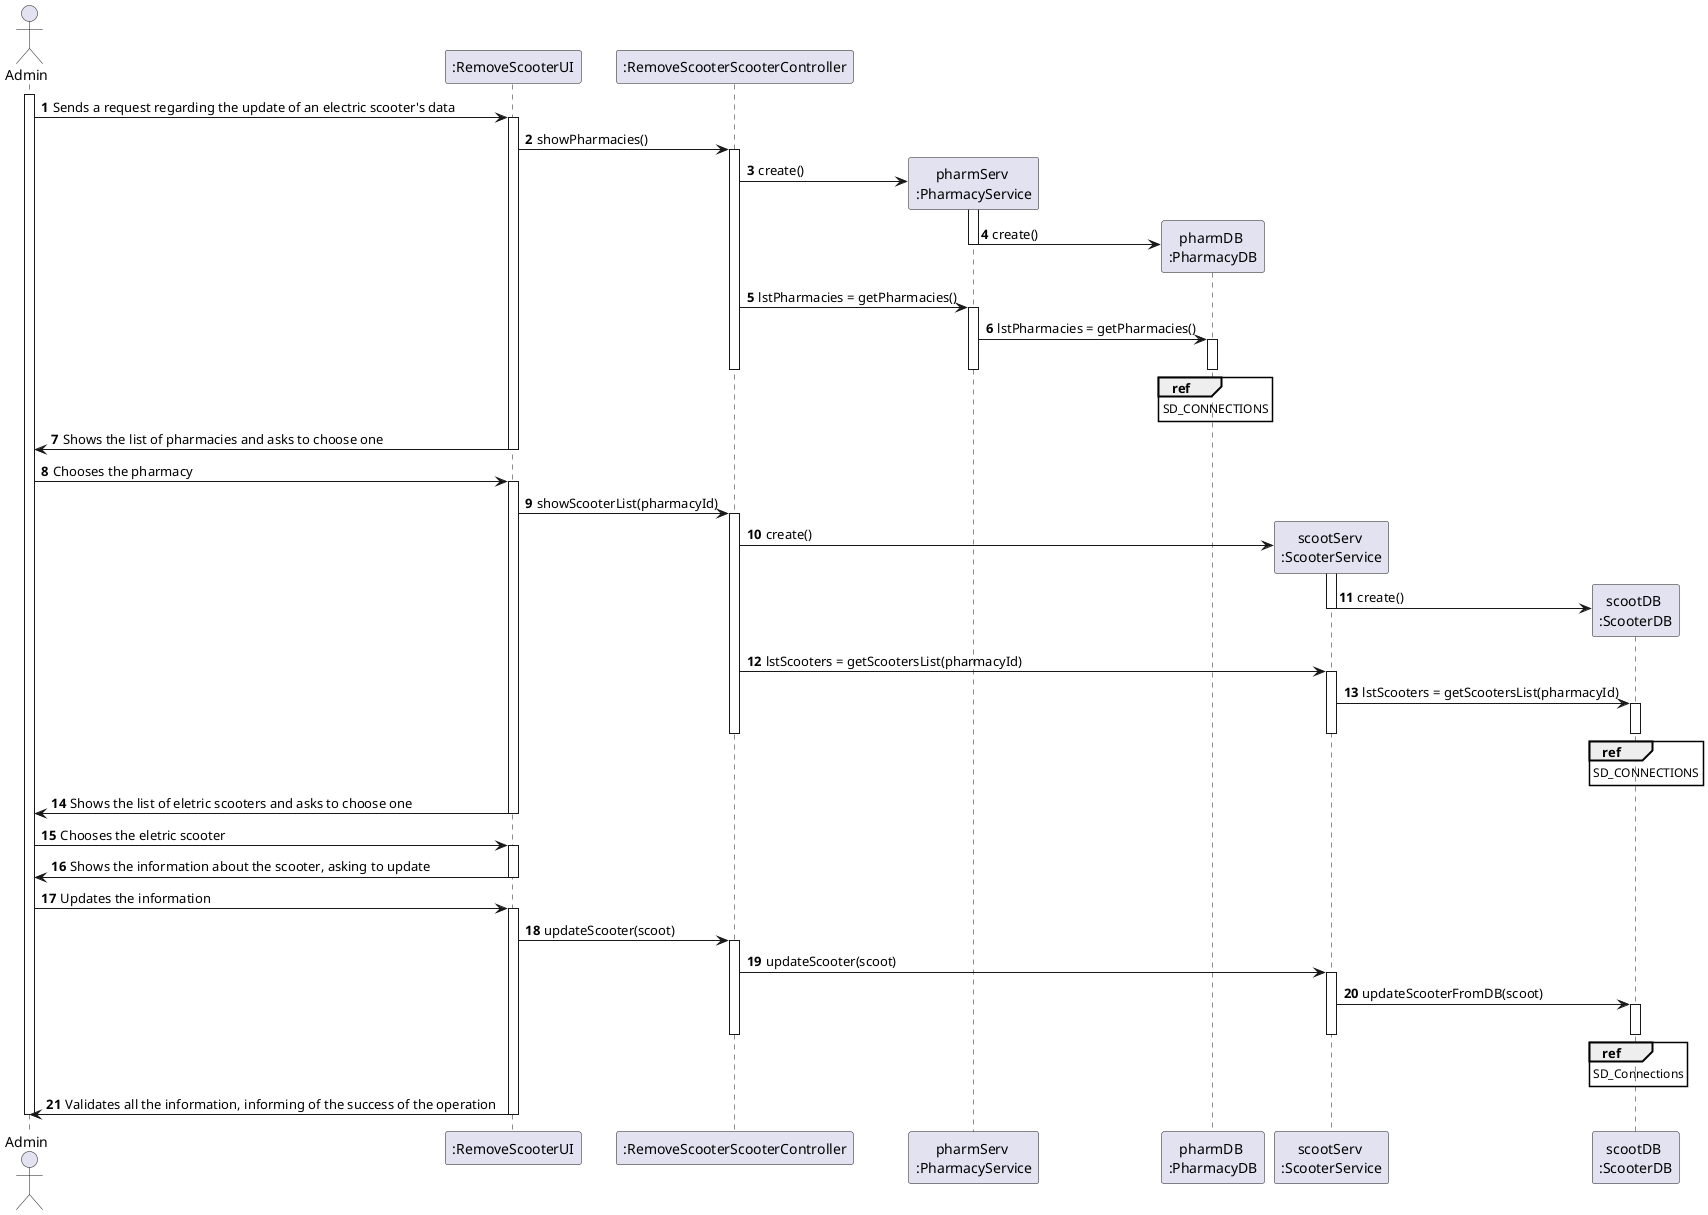 @startuml
autonumber
actor "Admin" as ADMIN

participant ":RemoveScooterUI" as UI
participant ":RemoveScooterScooterController" as CTRL
participant "pharmServ \n:PharmacyService" as PHS
participant "pharmDB \n:PharmacyDB" as PHDB
participant "scootServ \n:ScooterService" as SS
participant "scootDB \n:ScooterDB" as SDB

activate ADMIN

ADMIN -> UI : Sends a request regarding the update of an electric scooter's data
activate UI
UI -> CTRL : showPharmacies()
activate CTRL
CTRL -> PHS ** : create()
activate PHS
PHS -> PHDB ** : create()
deactivate PHS
CTRL -> PHS : lstPharmacies = getPharmacies()
activate PHS
PHS -> PHDB : lstPharmacies = getPharmacies()
activate PHDB
ref over PHDB
SD_CONNECTIONS
end ref
deactivate PHDB
deactivate PHS
deactivate CTRL
UI -> ADMIN : Shows the list of pharmacies and asks to choose one
deactivate UI

ADMIN -> UI : Chooses the pharmacy
activate UI
UI -> CTRL : showScooterList(pharmacyId)
activate CTRL
CTRL -> SS ** : create()
activate SS
SS -> SDB ** : create()
deactivate SS
CTRL -> SS : lstScooters = getScootersList(pharmacyId)
activate SS
SS -> SDB : lstScooters = getScootersList(pharmacyId)
activate SDB
ref over SDB
SD_CONNECTIONS
end ref
deactivate SDB
deactivate SS
deactivate CTRL
UI -> ADMIN : Shows the list of eletric scooters and asks to choose one
deactivate UI
ADMIN -> UI : Chooses the eletric scooter
activate UI

UI -> ADMIN : Shows the information about the scooter, asking to update
deactivate UI

ADMIN -> UI : Updates the information
activate UI
UI -> CTRL : updateScooter(scoot)
activate CTRL
CTRL -> SS : updateScooter(scoot)
activate SS
SS -> SDB : updateScooterFromDB(scoot)
activate SDB
ref over SDB
SD_Connections
end ref
deactivate SDB
deactivate SS
deactivate CTRL
UI -> ADMIN : Validates all the information, informing of the success of the operation

deactivate UI

deactivate ADMIN

@enduml
